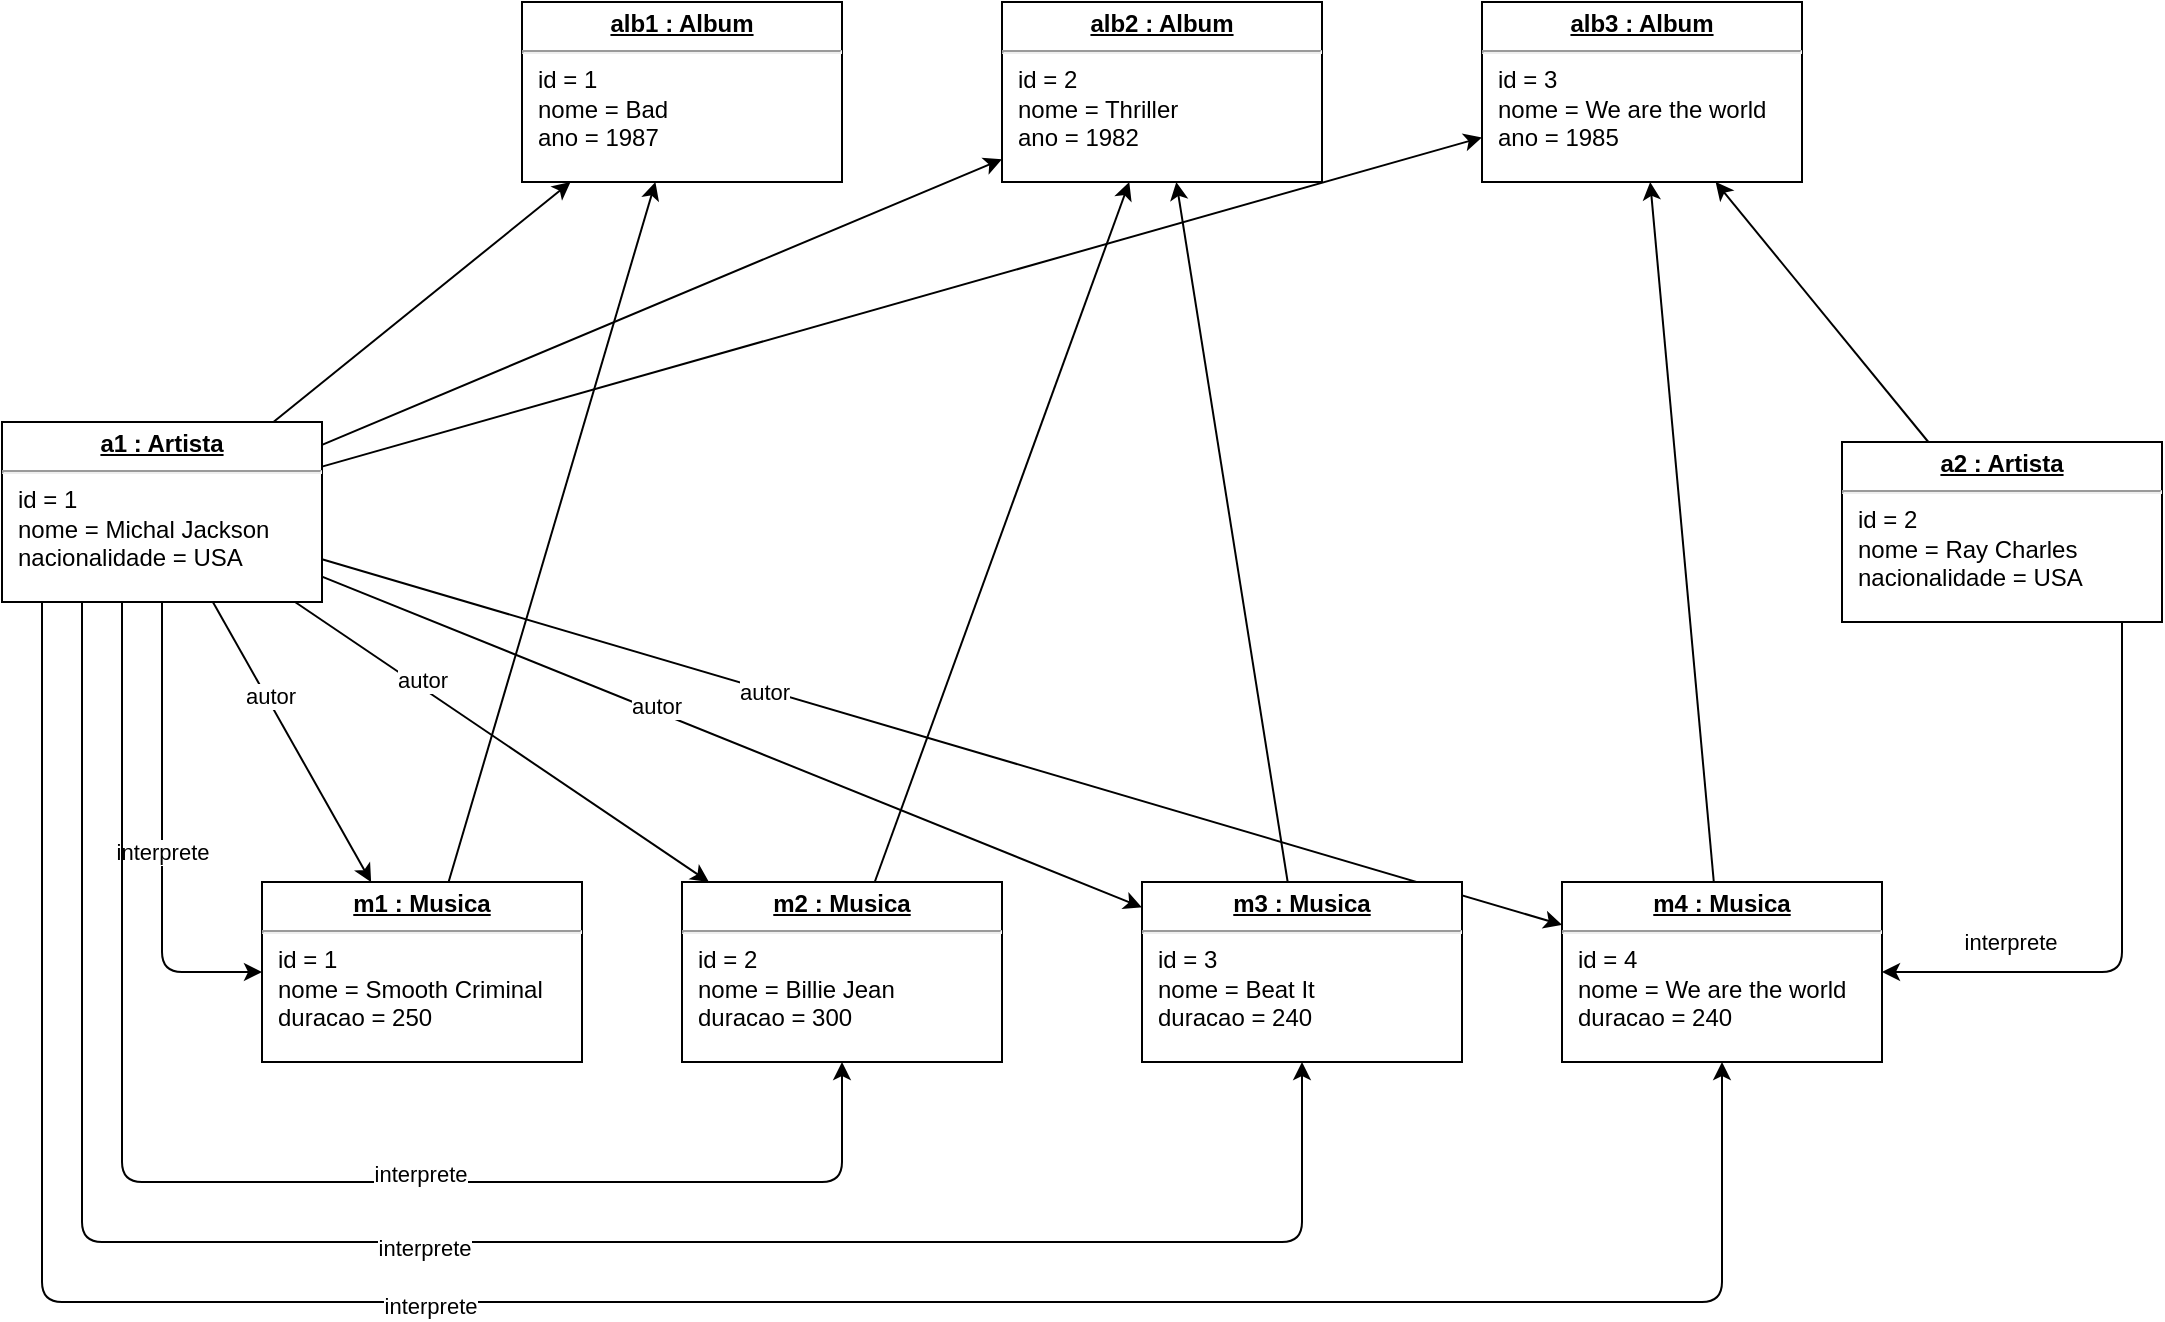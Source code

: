 <mxfile>
    <diagram id="cJoVukXTIEM5z0hRtVmq" name="Page-1">
        <mxGraphModel dx="2289" dy="667" grid="1" gridSize="10" guides="1" tooltips="1" connect="1" arrows="1" fold="1" page="1" pageScale="1" pageWidth="1100" pageHeight="850" math="0" shadow="0">
            <root>
                <mxCell id="0"/>
                <mxCell id="1" parent="0"/>
                <mxCell id="54" style="edgeStyle=none;html=1;" edge="1" parent="1" source="43" target="46">
                    <mxGeometry relative="1" as="geometry"/>
                </mxCell>
                <mxCell id="55" style="edgeStyle=none;html=1;" edge="1" parent="1" source="43" target="47">
                    <mxGeometry relative="1" as="geometry"/>
                </mxCell>
                <mxCell id="56" style="edgeStyle=none;html=1;" edge="1" parent="1" source="43" target="49">
                    <mxGeometry relative="1" as="geometry"/>
                </mxCell>
                <mxCell id="62" style="edgeStyle=none;html=1;" edge="1" parent="1" source="43" target="53">
                    <mxGeometry relative="1" as="geometry"/>
                </mxCell>
                <mxCell id="69" value="autor" style="edgeLabel;html=1;align=center;verticalAlign=middle;resizable=0;points=[];" vertex="1" connectable="0" parent="62">
                    <mxGeometry x="-0.291" y="-1" relative="1" as="geometry">
                        <mxPoint x="1" as="offset"/>
                    </mxGeometry>
                </mxCell>
                <mxCell id="63" style="edgeStyle=none;html=1;" edge="1" parent="1" source="43" target="52">
                    <mxGeometry relative="1" as="geometry"/>
                </mxCell>
                <mxCell id="68" value="autor" style="edgeLabel;html=1;align=center;verticalAlign=middle;resizable=0;points=[];" vertex="1" connectable="0" parent="63">
                    <mxGeometry x="-0.192" y="3" relative="1" as="geometry">
                        <mxPoint as="offset"/>
                    </mxGeometry>
                </mxCell>
                <mxCell id="64" style="edgeStyle=none;html=1;" edge="1" parent="1" source="43" target="51">
                    <mxGeometry relative="1" as="geometry"/>
                </mxCell>
                <mxCell id="67" value="autor" style="edgeLabel;html=1;align=center;verticalAlign=middle;resizable=0;points=[];" vertex="1" connectable="0" parent="64">
                    <mxGeometry x="-0.408" y="3" relative="1" as="geometry">
                        <mxPoint as="offset"/>
                    </mxGeometry>
                </mxCell>
                <mxCell id="65" style="edgeStyle=none;html=1;" edge="1" parent="1" source="43" target="50">
                    <mxGeometry relative="1" as="geometry"/>
                </mxCell>
                <mxCell id="66" value="autor" style="edgeLabel;html=1;align=center;verticalAlign=middle;resizable=0;points=[];" vertex="1" connectable="0" parent="65">
                    <mxGeometry x="-0.314" y="1" relative="1" as="geometry">
                        <mxPoint y="-1" as="offset"/>
                    </mxGeometry>
                </mxCell>
                <mxCell id="70" style="edgeStyle=orthogonalEdgeStyle;html=1;elbow=vertical;" edge="1" parent="1" source="43" target="50">
                    <mxGeometry relative="1" as="geometry">
                        <mxPoint x="-1020" y="500" as="targetPoint"/>
                        <Array as="points">
                            <mxPoint x="-1020" y="515"/>
                        </Array>
                    </mxGeometry>
                </mxCell>
                <mxCell id="71" value="interprete" style="edgeLabel;html=1;align=center;verticalAlign=middle;resizable=0;points=[];" vertex="1" connectable="0" parent="70">
                    <mxGeometry x="0.059" relative="1" as="geometry">
                        <mxPoint as="offset"/>
                    </mxGeometry>
                </mxCell>
                <mxCell id="72" style="edgeStyle=orthogonalEdgeStyle;html=1;elbow=vertical;" edge="1" parent="1" source="43" target="51">
                    <mxGeometry relative="1" as="geometry">
                        <Array as="points">
                            <mxPoint x="-1040" y="620"/>
                            <mxPoint x="-680" y="620"/>
                        </Array>
                    </mxGeometry>
                </mxCell>
                <mxCell id="74" value="interprete" style="edgeLabel;html=1;align=center;verticalAlign=middle;resizable=0;points=[];" vertex="1" connectable="0" parent="72">
                    <mxGeometry x="0.237" y="4" relative="1" as="geometry">
                        <mxPoint as="offset"/>
                    </mxGeometry>
                </mxCell>
                <mxCell id="75" style="edgeStyle=orthogonalEdgeStyle;html=1;elbow=vertical;" edge="1" parent="1" source="43" target="52">
                    <mxGeometry relative="1" as="geometry">
                        <Array as="points">
                            <mxPoint x="-1060" y="650"/>
                            <mxPoint x="-450" y="650"/>
                        </Array>
                    </mxGeometry>
                </mxCell>
                <mxCell id="76" value="interprete" style="edgeLabel;html=1;align=center;verticalAlign=middle;resizable=0;points=[];" vertex="1" connectable="0" parent="75">
                    <mxGeometry x="-0.038" y="-3" relative="1" as="geometry">
                        <mxPoint as="offset"/>
                    </mxGeometry>
                </mxCell>
                <mxCell id="77" style="edgeStyle=orthogonalEdgeStyle;html=1;elbow=vertical;" edge="1" parent="1" source="43" target="53">
                    <mxGeometry relative="1" as="geometry">
                        <Array as="points">
                            <mxPoint x="-1080" y="680"/>
                            <mxPoint x="-240" y="680"/>
                        </Array>
                    </mxGeometry>
                </mxCell>
                <mxCell id="78" value="interprete" style="edgeLabel;html=1;align=center;verticalAlign=middle;resizable=0;points=[];" vertex="1" connectable="0" parent="77">
                    <mxGeometry x="-0.113" y="-2" relative="1" as="geometry">
                        <mxPoint x="-37" as="offset"/>
                    </mxGeometry>
                </mxCell>
                <mxCell id="43" value="&lt;p style=&quot;margin:0px;margin-top:4px;text-align:center;text-decoration:underline;&quot;&gt;&lt;b&gt;a1 : Artista&lt;/b&gt;&lt;/p&gt;&lt;hr&gt;&lt;p style=&quot;margin:0px;margin-left:8px;&quot;&gt;id = 1&lt;br&gt;nome = Michal Jackson&lt;br&gt;nacionalidade = USA&lt;/p&gt;" style="verticalAlign=top;align=left;overflow=fill;fontSize=12;fontFamily=Helvetica;html=1;" parent="1" vertex="1">
                    <mxGeometry x="-1100" y="240" width="160" height="90" as="geometry"/>
                </mxCell>
                <mxCell id="57" style="edgeStyle=none;html=1;" edge="1" parent="1" source="44" target="49">
                    <mxGeometry relative="1" as="geometry"/>
                </mxCell>
                <mxCell id="79" style="edgeStyle=orthogonalEdgeStyle;html=1;elbow=vertical;" edge="1" parent="1" source="44" target="53">
                    <mxGeometry relative="1" as="geometry">
                        <Array as="points">
                            <mxPoint x="-40" y="515"/>
                        </Array>
                    </mxGeometry>
                </mxCell>
                <mxCell id="80" value="interprete" style="edgeLabel;html=1;align=center;verticalAlign=middle;resizable=0;points=[];" vertex="1" connectable="0" parent="79">
                    <mxGeometry x="-0.139" y="4" relative="1" as="geometry">
                        <mxPoint x="-60" y="33" as="offset"/>
                    </mxGeometry>
                </mxCell>
                <mxCell id="44" value="&lt;p style=&quot;margin:0px;margin-top:4px;text-align:center;text-decoration:underline;&quot;&gt;&lt;b&gt;a2 : Artista&lt;/b&gt;&lt;/p&gt;&lt;hr&gt;&lt;p style=&quot;margin:0px;margin-left:8px;&quot;&gt;id = 2&lt;br&gt;nome = Ray Charles&lt;br&gt;nacionalidade = USA&lt;/p&gt;" style="verticalAlign=top;align=left;overflow=fill;fontSize=12;fontFamily=Helvetica;html=1;" parent="1" vertex="1">
                    <mxGeometry x="-180" y="250" width="160" height="90" as="geometry"/>
                </mxCell>
                <mxCell id="46" value="&lt;p style=&quot;margin:0px;margin-top:4px;text-align:center;text-decoration:underline;&quot;&gt;&lt;b&gt;alb1 : Album&lt;/b&gt;&lt;/p&gt;&lt;hr&gt;&lt;p style=&quot;margin:0px;margin-left:8px;&quot;&gt;id = 1&lt;br&gt;nome = Bad&lt;br&gt;ano = 1987&lt;/p&gt;" style="verticalAlign=top;align=left;overflow=fill;fontSize=12;fontFamily=Helvetica;html=1;" parent="1" vertex="1">
                    <mxGeometry x="-840" y="30" width="160" height="90" as="geometry"/>
                </mxCell>
                <mxCell id="47" value="&lt;p style=&quot;margin:0px;margin-top:4px;text-align:center;text-decoration:underline;&quot;&gt;&lt;b&gt;alb2 : Album&lt;/b&gt;&lt;/p&gt;&lt;hr&gt;&lt;p style=&quot;margin:0px;margin-left:8px;&quot;&gt;id = 2&lt;br&gt;nome = Thriller&lt;br&gt;ano = 1982&lt;/p&gt;" style="verticalAlign=top;align=left;overflow=fill;fontSize=12;fontFamily=Helvetica;html=1;" parent="1" vertex="1">
                    <mxGeometry x="-600" y="30" width="160" height="90" as="geometry"/>
                </mxCell>
                <mxCell id="49" value="&lt;p style=&quot;margin:0px;margin-top:4px;text-align:center;text-decoration:underline;&quot;&gt;&lt;b&gt;alb3 : Album&lt;/b&gt;&lt;/p&gt;&lt;hr&gt;&lt;p style=&quot;margin:0px;margin-left:8px;&quot;&gt;id = 3&lt;br&gt;nome = We are the world&lt;br&gt;ano = 1985&lt;/p&gt;" style="verticalAlign=top;align=left;overflow=fill;fontSize=12;fontFamily=Helvetica;html=1;" parent="1" vertex="1">
                    <mxGeometry x="-360" y="30" width="160" height="90" as="geometry"/>
                </mxCell>
                <mxCell id="58" style="edgeStyle=none;html=1;" edge="1" parent="1" source="50" target="46">
                    <mxGeometry relative="1" as="geometry"/>
                </mxCell>
                <mxCell id="50" value="&lt;p style=&quot;margin:0px;margin-top:4px;text-align:center;text-decoration:underline;&quot;&gt;&lt;b&gt;m1 : Musica&lt;/b&gt;&lt;/p&gt;&lt;hr&gt;&lt;p style=&quot;margin:0px;margin-left:8px;&quot;&gt;id = 1&lt;br&gt;nome = Smooth Criminal&lt;br&gt;duracao = 250&lt;/p&gt;" style="verticalAlign=top;align=left;overflow=fill;fontSize=12;fontFamily=Helvetica;html=1;" parent="1" vertex="1">
                    <mxGeometry x="-970" y="470" width="160" height="90" as="geometry"/>
                </mxCell>
                <mxCell id="59" style="edgeStyle=none;html=1;" edge="1" parent="1" source="51" target="47">
                    <mxGeometry relative="1" as="geometry"/>
                </mxCell>
                <mxCell id="51" value="&lt;p style=&quot;margin:0px;margin-top:4px;text-align:center;text-decoration:underline;&quot;&gt;&lt;b&gt;m2 : Musica&lt;/b&gt;&lt;/p&gt;&lt;hr&gt;&lt;p style=&quot;margin:0px;margin-left:8px;&quot;&gt;id = 2&lt;br&gt;nome = Billie Jean&lt;br&gt;duracao = 300&lt;/p&gt;" style="verticalAlign=top;align=left;overflow=fill;fontSize=12;fontFamily=Helvetica;html=1;" parent="1" vertex="1">
                    <mxGeometry x="-760" y="470" width="160" height="90" as="geometry"/>
                </mxCell>
                <mxCell id="60" style="edgeStyle=none;html=1;" edge="1" parent="1" source="52" target="47">
                    <mxGeometry relative="1" as="geometry"/>
                </mxCell>
                <mxCell id="52" value="&lt;p style=&quot;margin:0px;margin-top:4px;text-align:center;text-decoration:underline;&quot;&gt;&lt;b&gt;m3 : Musica&lt;/b&gt;&lt;/p&gt;&lt;hr&gt;&lt;p style=&quot;margin:0px;margin-left:8px;&quot;&gt;id = 3&lt;br&gt;nome = Beat It&lt;br&gt;duracao = 240&lt;/p&gt;" style="verticalAlign=top;align=left;overflow=fill;fontSize=12;fontFamily=Helvetica;html=1;" parent="1" vertex="1">
                    <mxGeometry x="-530" y="470" width="160" height="90" as="geometry"/>
                </mxCell>
                <mxCell id="61" style="edgeStyle=none;html=1;" edge="1" parent="1" source="53" target="49">
                    <mxGeometry relative="1" as="geometry"/>
                </mxCell>
                <mxCell id="53" value="&lt;p style=&quot;margin:0px;margin-top:4px;text-align:center;text-decoration:underline;&quot;&gt;&lt;b&gt;m4 : Musica&lt;/b&gt;&lt;/p&gt;&lt;hr&gt;&lt;p style=&quot;margin:0px;margin-left:8px;&quot;&gt;id = 4&lt;br&gt;nome = We are the world&lt;br&gt;duracao = 240&lt;/p&gt;" style="verticalAlign=top;align=left;overflow=fill;fontSize=12;fontFamily=Helvetica;html=1;" parent="1" vertex="1">
                    <mxGeometry x="-320" y="470" width="160" height="90" as="geometry"/>
                </mxCell>
            </root>
        </mxGraphModel>
    </diagram>
</mxfile>
